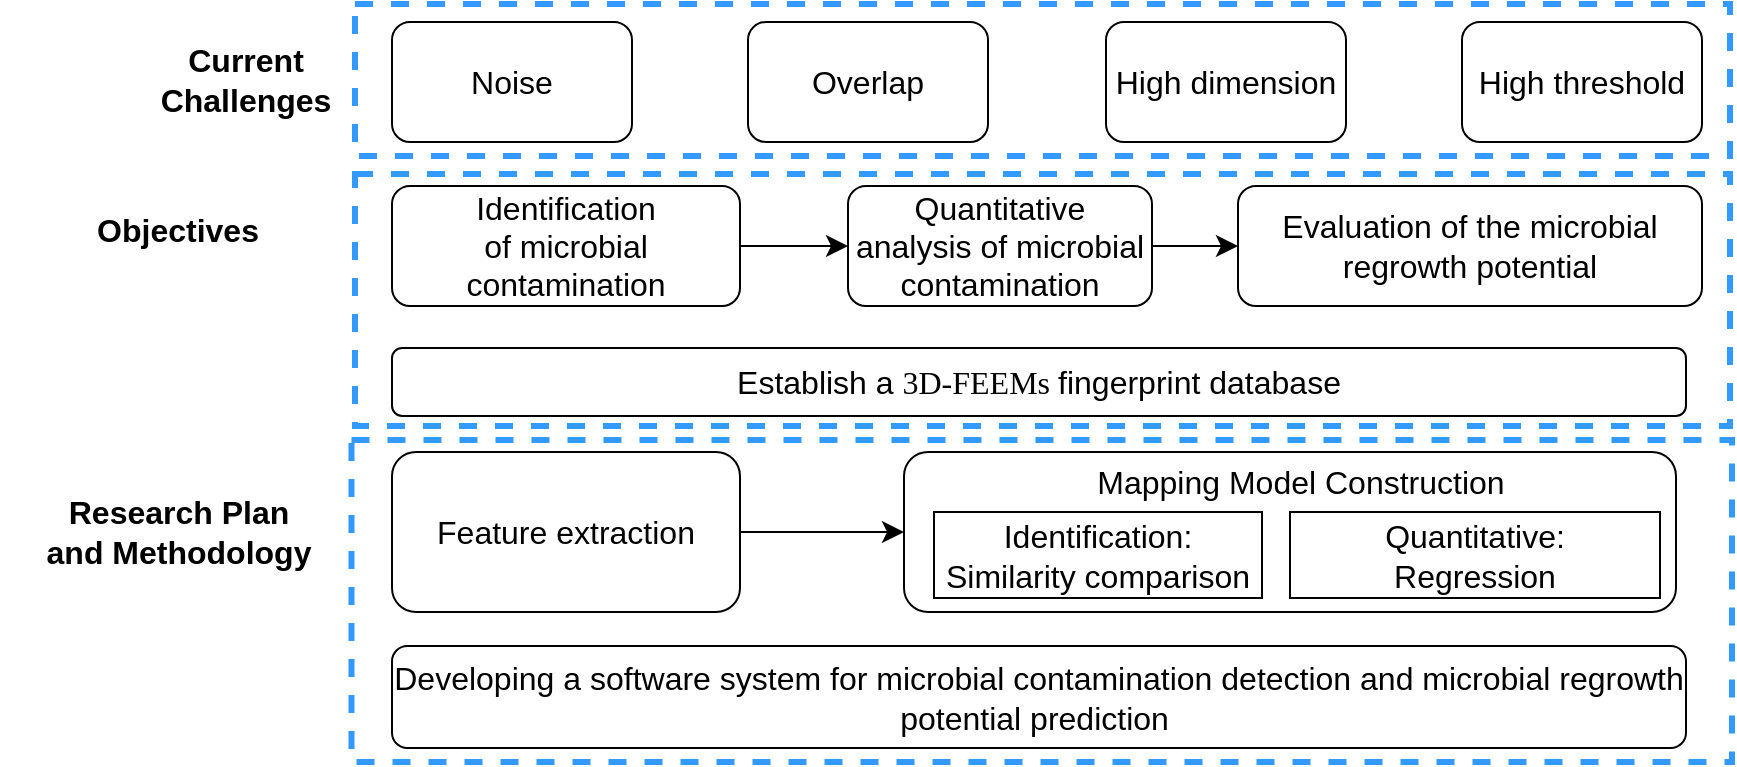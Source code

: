 <mxfile version="23.0.2" type="github">
  <diagram name="第 1 页" id="z8eI_ewDGcZsHXTTSjY8">
    <mxGraphModel dx="1450" dy="607" grid="0" gridSize="10" guides="1" tooltips="1" connect="1" arrows="1" fold="1" page="0" pageScale="1" pageWidth="827" pageHeight="1169" math="0" shadow="0">
      <root>
        <mxCell id="0" />
        <mxCell id="1" parent="0" />
        <mxCell id="Wu0rOCcyRxzjaYJ3d4_N-25" value="" style="rounded=0;whiteSpace=wrap;html=1;fontSize=16;fillStyle=zigzag-line;fillColor=none;dashed=1;strokeColor=#3399FF;strokeWidth=3;" vertex="1" parent="1">
          <mxGeometry x="-105.5" y="19" width="687.5" height="76" as="geometry" />
        </mxCell>
        <mxCell id="Wu0rOCcyRxzjaYJ3d4_N-26" value="" style="rounded=0;whiteSpace=wrap;html=1;fontSize=16;fillStyle=zigzag-line;fillColor=none;dashed=1;strokeColor=#3399FF;strokeWidth=3;" vertex="1" parent="1">
          <mxGeometry x="-105.5" y="104" width="687.5" height="126" as="geometry" />
        </mxCell>
        <mxCell id="Wu0rOCcyRxzjaYJ3d4_N-27" value="" style="rounded=0;whiteSpace=wrap;html=1;fontSize=16;fillStyle=zigzag-line;fillColor=none;dashed=1;strokeColor=#3399FF;strokeWidth=3;" vertex="1" parent="1">
          <mxGeometry x="-107.25" y="237" width="690.25" height="161" as="geometry" />
        </mxCell>
        <mxCell id="Wu0rOCcyRxzjaYJ3d4_N-1" value="Noise" style="rounded=1;whiteSpace=wrap;html=1;fontSize=16;" vertex="1" parent="1">
          <mxGeometry x="-87" y="28" width="120" height="60" as="geometry" />
        </mxCell>
        <mxCell id="Wu0rOCcyRxzjaYJ3d4_N-2" value="Current&lt;br&gt;Challenges" style="text;html=1;strokeColor=none;fillColor=none;align=center;verticalAlign=middle;whiteSpace=wrap;rounded=0;fontSize=16;fontStyle=1" vertex="1" parent="1">
          <mxGeometry x="-190" y="42" width="60" height="30" as="geometry" />
        </mxCell>
        <mxCell id="Wu0rOCcyRxzjaYJ3d4_N-3" value="Objectives" style="text;html=1;strokeColor=none;fillColor=none;align=center;verticalAlign=middle;whiteSpace=wrap;rounded=0;fontSize=16;fontStyle=1" vertex="1" parent="1">
          <mxGeometry x="-224" y="117" width="60" height="30" as="geometry" />
        </mxCell>
        <mxCell id="Wu0rOCcyRxzjaYJ3d4_N-4" value="Research&amp;nbsp;Plan &lt;br&gt;and Methodology" style="text;html=1;strokeColor=none;fillColor=none;align=center;verticalAlign=middle;whiteSpace=wrap;rounded=0;fontSize=16;fontStyle=1" vertex="1" parent="1">
          <mxGeometry x="-282.5" y="268" width="177" height="30" as="geometry" />
        </mxCell>
        <mxCell id="Wu0rOCcyRxzjaYJ3d4_N-5" value="Overlap" style="rounded=1;whiteSpace=wrap;html=1;fontSize=16;" vertex="1" parent="1">
          <mxGeometry x="91" y="28" width="120" height="60" as="geometry" />
        </mxCell>
        <mxCell id="Wu0rOCcyRxzjaYJ3d4_N-6" value="High dimension" style="rounded=1;whiteSpace=wrap;html=1;fontSize=16;" vertex="1" parent="1">
          <mxGeometry x="270" y="28" width="120" height="60" as="geometry" />
        </mxCell>
        <mxCell id="Wu0rOCcyRxzjaYJ3d4_N-7" value="High threshold" style="rounded=1;whiteSpace=wrap;html=1;fontSize=16;" vertex="1" parent="1">
          <mxGeometry x="448" y="28" width="120" height="60" as="geometry" />
        </mxCell>
        <mxCell id="Wu0rOCcyRxzjaYJ3d4_N-12" value="" style="edgeStyle=none;curved=1;rounded=0;orthogonalLoop=1;jettySize=auto;html=1;fontSize=12;startSize=8;endSize=8;" edge="1" parent="1" source="Wu0rOCcyRxzjaYJ3d4_N-10" target="Wu0rOCcyRxzjaYJ3d4_N-11">
          <mxGeometry relative="1" as="geometry" />
        </mxCell>
        <mxCell id="Wu0rOCcyRxzjaYJ3d4_N-10" value="Identification&lt;br/&gt;of microbial contamination" style="rounded=1;whiteSpace=wrap;html=1;fontSize=16;" vertex="1" parent="1">
          <mxGeometry x="-87" y="110" width="174" height="60" as="geometry" />
        </mxCell>
        <mxCell id="Wu0rOCcyRxzjaYJ3d4_N-14" value="" style="edgeStyle=none;curved=1;rounded=0;orthogonalLoop=1;jettySize=auto;html=1;fontSize=12;startSize=8;endSize=8;" edge="1" parent="1" source="Wu0rOCcyRxzjaYJ3d4_N-11" target="Wu0rOCcyRxzjaYJ3d4_N-13">
          <mxGeometry relative="1" as="geometry" />
        </mxCell>
        <mxCell id="Wu0rOCcyRxzjaYJ3d4_N-11" value="Quantitative&lt;br/&gt;analysis of microbial contamination" style="whiteSpace=wrap;html=1;fontSize=16;rounded=1;" vertex="1" parent="1">
          <mxGeometry x="141" y="110" width="152" height="60" as="geometry" />
        </mxCell>
        <mxCell id="Wu0rOCcyRxzjaYJ3d4_N-13" value="Evaluation&amp;nbsp;of the microbial regrowth potential" style="whiteSpace=wrap;html=1;fontSize=16;rounded=1;" vertex="1" parent="1">
          <mxGeometry x="336" y="110" width="232" height="60" as="geometry" />
        </mxCell>
        <mxCell id="Wu0rOCcyRxzjaYJ3d4_N-15" value="Establish&amp;nbsp;a &lt;span style=&quot;font-size:12.0pt;font-family:&amp;quot;Times New Roman&amp;quot;,serif;&lt;br/&gt;mso-fareast-font-family:等线;mso-fareast-theme-font:minor-fareast;mso-font-kerning:&lt;br/&gt;1.0pt;mso-ansi-language:EN-US;mso-fareast-language:ZH-TW;mso-bidi-language:&lt;br/&gt;AR-SA&quot; lang=&quot;EN-US&quot;&gt;3D-FEEMs &lt;/span&gt;&lt;span style=&quot;font-size:12.0pt;font-family:&lt;br/&gt;&amp;quot;Times New Roman&amp;quot;,serif;mso-fareast-font-family:PMingLiU;mso-font-kerning:1.0pt;&lt;br/&gt;mso-ansi-language:EN-US;mso-fareast-language:ZH-TW;mso-bidi-language:AR-SA&quot; lang=&quot;EN-US&quot;&gt;fingerprint database&lt;/span&gt;" style="rounded=1;whiteSpace=wrap;html=1;fontSize=16;" vertex="1" parent="1">
          <mxGeometry x="-87" y="191" width="647" height="34" as="geometry" />
        </mxCell>
        <mxCell id="Wu0rOCcyRxzjaYJ3d4_N-18" value="" style="edgeStyle=none;curved=1;rounded=0;orthogonalLoop=1;jettySize=auto;html=1;fontSize=12;startSize=8;endSize=8;" edge="1" parent="1" source="Wu0rOCcyRxzjaYJ3d4_N-16" target="Wu0rOCcyRxzjaYJ3d4_N-17">
          <mxGeometry relative="1" as="geometry" />
        </mxCell>
        <mxCell id="Wu0rOCcyRxzjaYJ3d4_N-16" value="Feature extraction" style="rounded=1;whiteSpace=wrap;html=1;fontSize=16;verticalAlign=middle;" vertex="1" parent="1">
          <mxGeometry x="-87" y="243" width="174" height="80" as="geometry" />
        </mxCell>
        <mxCell id="Wu0rOCcyRxzjaYJ3d4_N-17" value="" style="whiteSpace=wrap;html=1;fontSize=16;rounded=1;verticalAlign=top;" vertex="1" parent="1">
          <mxGeometry x="169" y="243" width="386" height="80" as="geometry" />
        </mxCell>
        <mxCell id="Wu0rOCcyRxzjaYJ3d4_N-20" value="Mapping Model Construction" style="text;html=1;strokeColor=none;fillColor=none;align=center;verticalAlign=middle;whiteSpace=wrap;rounded=0;fontSize=16;" vertex="1" parent="1">
          <mxGeometry x="236" y="243" width="263" height="30" as="geometry" />
        </mxCell>
        <mxCell id="Wu0rOCcyRxzjaYJ3d4_N-21" value="Identification: Similarity&amp;nbsp;comparison" style="rounded=0;whiteSpace=wrap;html=1;fontSize=16;" vertex="1" parent="1">
          <mxGeometry x="184" y="273" width="164" height="43" as="geometry" />
        </mxCell>
        <mxCell id="Wu0rOCcyRxzjaYJ3d4_N-22" value="Quantitative: &lt;br&gt;Regression" style="rounded=0;whiteSpace=wrap;html=1;fontSize=16;" vertex="1" parent="1">
          <mxGeometry x="362" y="273" width="185" height="43" as="geometry" />
        </mxCell>
        <mxCell id="Wu0rOCcyRxzjaYJ3d4_N-24" value="Developing a software system for microbial contamination detection and microbial&amp;nbsp;regrowth potential prediction&amp;nbsp;" style="rounded=1;whiteSpace=wrap;html=1;fontSize=16;" vertex="1" parent="1">
          <mxGeometry x="-87" y="340" width="647" height="51" as="geometry" />
        </mxCell>
      </root>
    </mxGraphModel>
  </diagram>
</mxfile>
